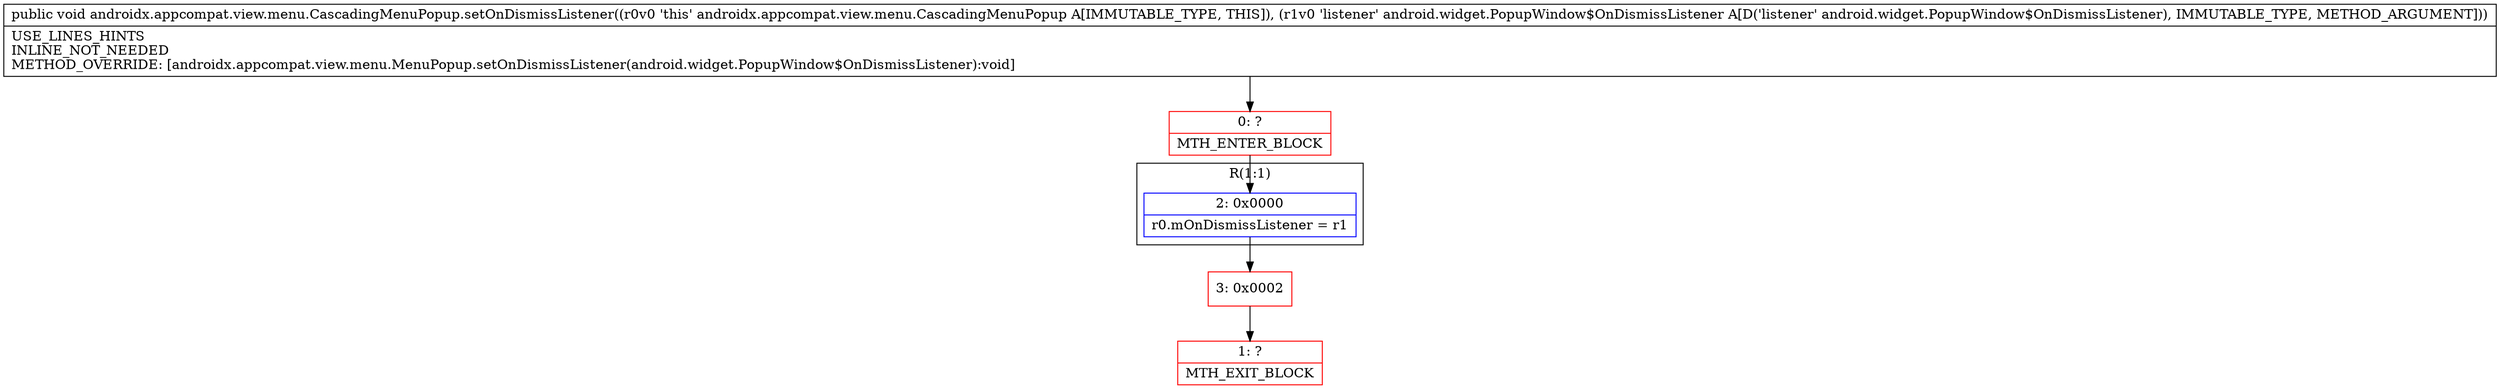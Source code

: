 digraph "CFG forandroidx.appcompat.view.menu.CascadingMenuPopup.setOnDismissListener(Landroid\/widget\/PopupWindow$OnDismissListener;)V" {
subgraph cluster_Region_1166771897 {
label = "R(1:1)";
node [shape=record,color=blue];
Node_2 [shape=record,label="{2\:\ 0x0000|r0.mOnDismissListener = r1\l}"];
}
Node_0 [shape=record,color=red,label="{0\:\ ?|MTH_ENTER_BLOCK\l}"];
Node_3 [shape=record,color=red,label="{3\:\ 0x0002}"];
Node_1 [shape=record,color=red,label="{1\:\ ?|MTH_EXIT_BLOCK\l}"];
MethodNode[shape=record,label="{public void androidx.appcompat.view.menu.CascadingMenuPopup.setOnDismissListener((r0v0 'this' androidx.appcompat.view.menu.CascadingMenuPopup A[IMMUTABLE_TYPE, THIS]), (r1v0 'listener' android.widget.PopupWindow$OnDismissListener A[D('listener' android.widget.PopupWindow$OnDismissListener), IMMUTABLE_TYPE, METHOD_ARGUMENT]))  | USE_LINES_HINTS\lINLINE_NOT_NEEDED\lMETHOD_OVERRIDE: [androidx.appcompat.view.menu.MenuPopup.setOnDismissListener(android.widget.PopupWindow$OnDismissListener):void]\l}"];
MethodNode -> Node_0;Node_2 -> Node_3;
Node_0 -> Node_2;
Node_3 -> Node_1;
}

